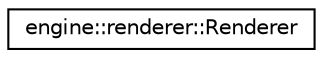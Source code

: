 digraph "Graphical Class Hierarchy"
{
  edge [fontname="Helvetica",fontsize="10",labelfontname="Helvetica",labelfontsize="10"];
  node [fontname="Helvetica",fontsize="10",shape=record];
  rankdir="LR";
  Node0 [label="engine::renderer::Renderer",height=0.2,width=0.4,color="black", fillcolor="white", style="filled",URL="$classengine_1_1renderer_1_1Renderer.html"];
}
